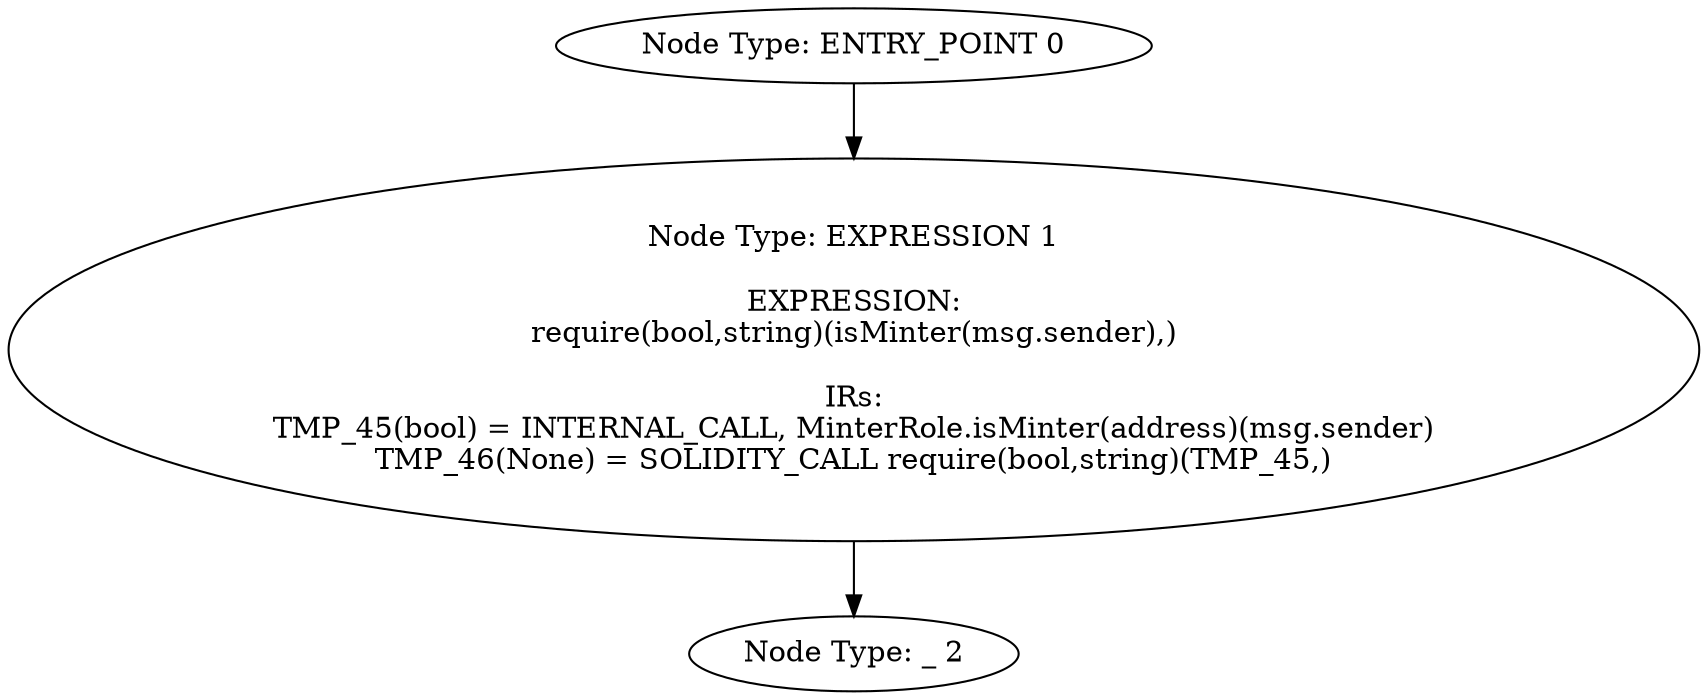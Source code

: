 digraph{
0[label="Node Type: ENTRY_POINT 0
"];
0->1;
1[label="Node Type: EXPRESSION 1

EXPRESSION:
require(bool,string)(isMinter(msg.sender),)

IRs:
TMP_45(bool) = INTERNAL_CALL, MinterRole.isMinter(address)(msg.sender)
TMP_46(None) = SOLIDITY_CALL require(bool,string)(TMP_45,)"];
1->2;
2[label="Node Type: _ 2
"];
}
